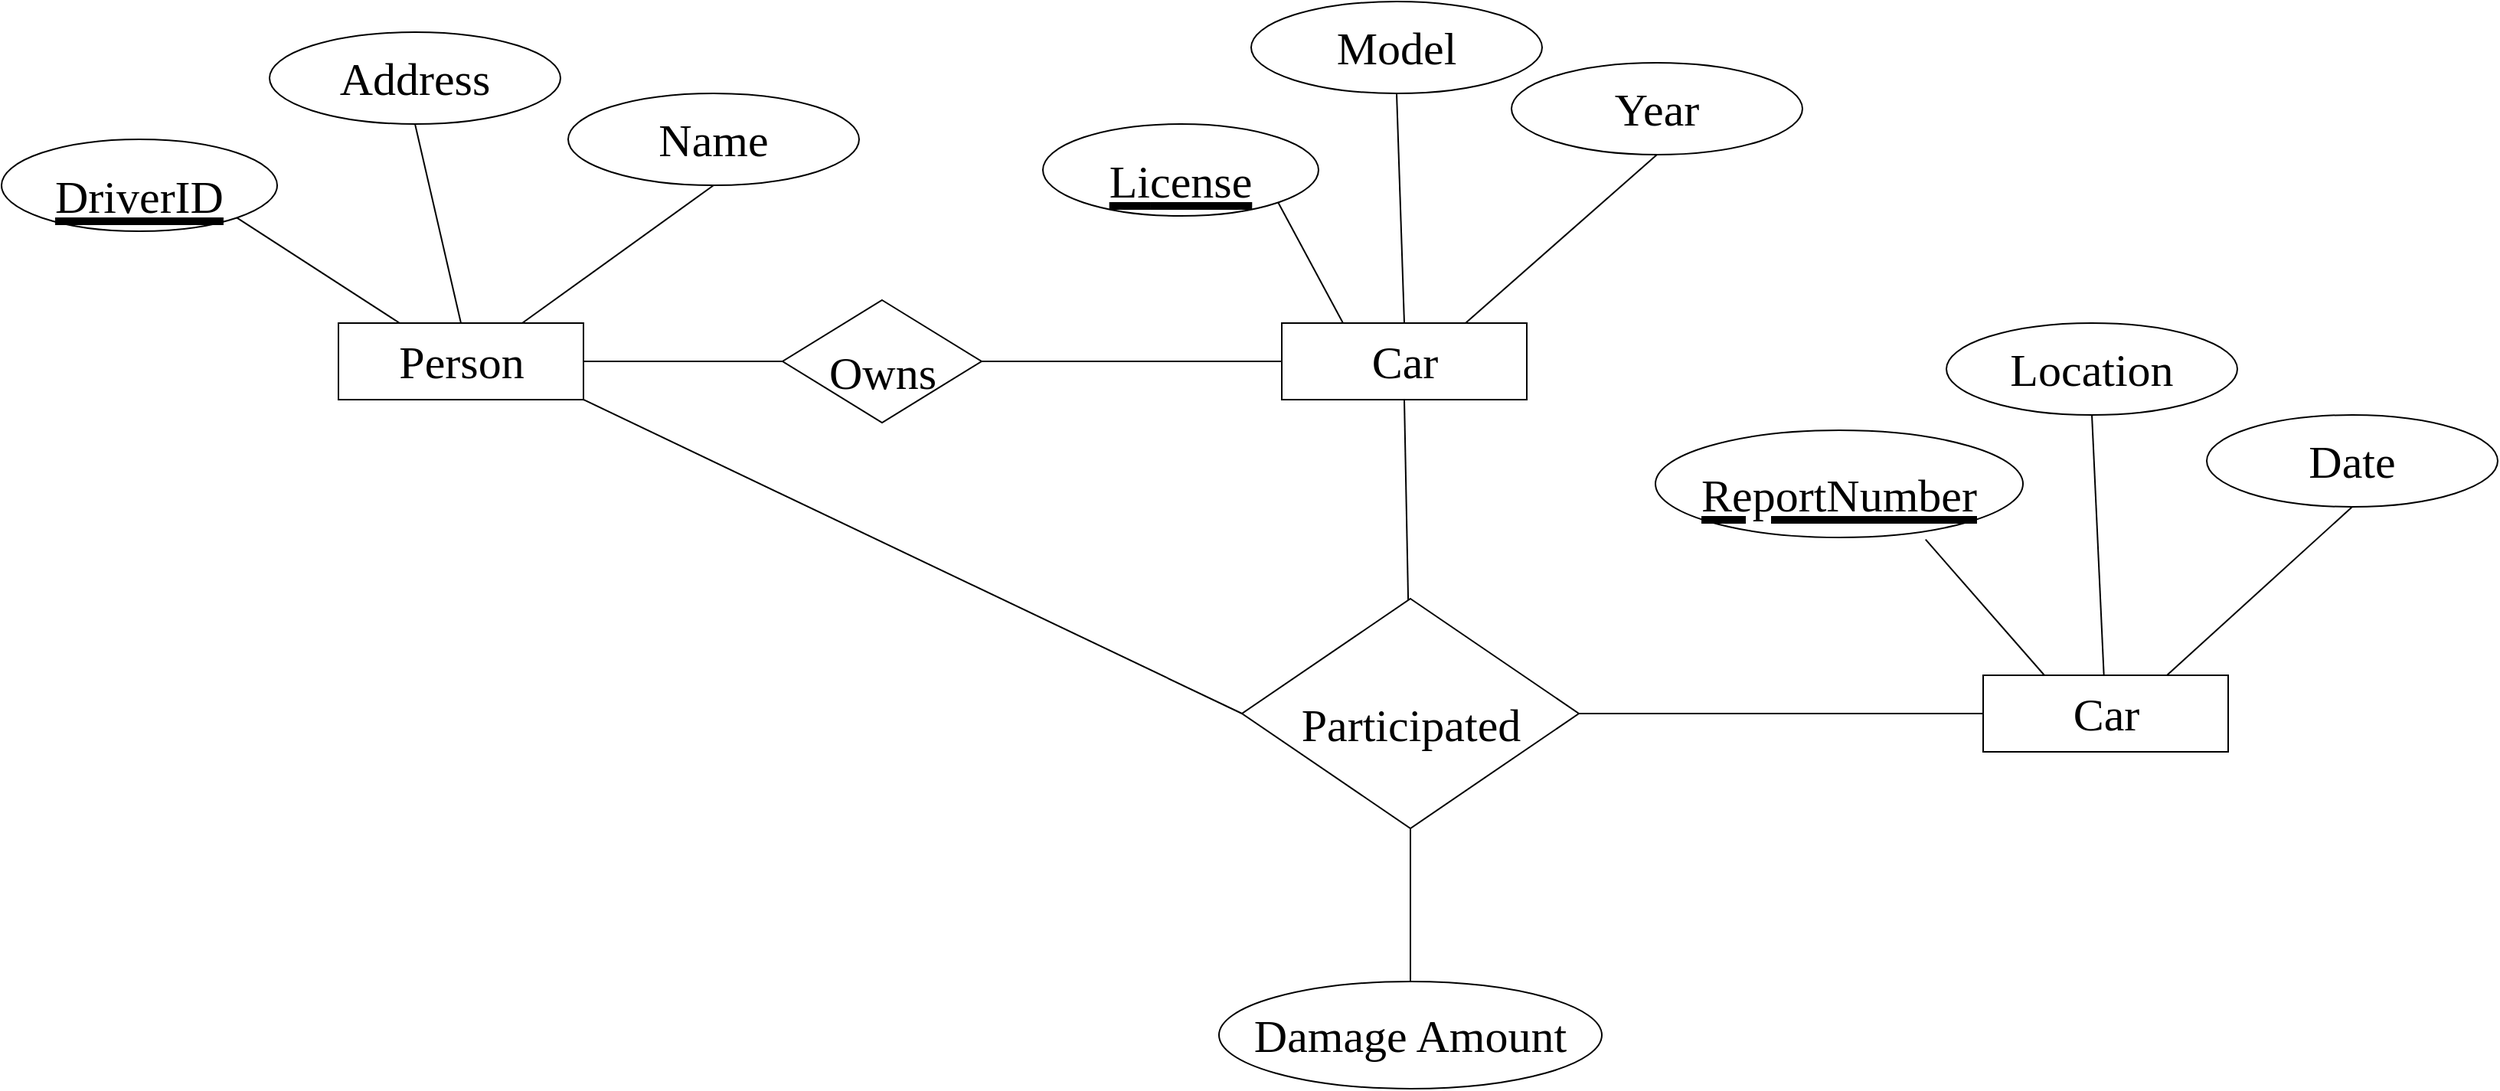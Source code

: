 <mxfile version="17.2.4" type="device"><diagram id="58KSQpv0QZYNyvcGMg0J" name="Page-1"><mxGraphModel dx="1902" dy="1800" grid="1" gridSize="10" guides="1" tooltips="1" connect="1" arrows="1" fold="1" page="1" pageScale="1" pageWidth="850" pageHeight="1100" math="0" shadow="0"><root><mxCell id="0"/><mxCell id="1" parent="0"/><mxCell id="99M6MkZ0TJsH0y3MeCdO-80" value="&lt;font style=&quot;font-size: 30px&quot;&gt;Owns&lt;/font&gt;" style="shape=rhombus;html=1;dashed=0;whitespace=wrap;perimeter=rhombusPerimeter;fontFamily=Times New Roman;fontSize=50;" vertex="1" parent="1"><mxGeometry x="570" y="345" width="130" height="80" as="geometry"/></mxCell><mxCell id="99M6MkZ0TJsH0y3MeCdO-81" value="&lt;font style=&quot;font-size: 30px&quot;&gt;DriverID&lt;/font&gt;" style="ellipse;whiteSpace=wrap;html=1;align=center;fontStyle=4;fontFamily=Times New Roman;fontSize=50;" vertex="1" parent="1"><mxGeometry x="60" y="240" width="180" height="60" as="geometry"/></mxCell><mxCell id="99M6MkZ0TJsH0y3MeCdO-82" value="Address" style="ellipse;whiteSpace=wrap;html=1;align=center;fontFamily=Times New Roman;fontSize=30;" vertex="1" parent="1"><mxGeometry x="235" y="170" width="190" height="60" as="geometry"/></mxCell><mxCell id="99M6MkZ0TJsH0y3MeCdO-83" value="Name" style="ellipse;whiteSpace=wrap;html=1;align=center;fontFamily=Times New Roman;fontSize=30;" vertex="1" parent="1"><mxGeometry x="430" y="210" width="190" height="60" as="geometry"/></mxCell><mxCell id="99M6MkZ0TJsH0y3MeCdO-84" value="Person" style="html=1;dashed=0;whitespace=wrap;fontFamily=Times New Roman;fontSize=30;" vertex="1" parent="1"><mxGeometry x="280" y="360" width="160" height="50" as="geometry"/></mxCell><mxCell id="99M6MkZ0TJsH0y3MeCdO-85" value="&lt;font style=&quot;font-size: 30px&quot;&gt;ReportNumber&lt;/font&gt;" style="ellipse;whiteSpace=wrap;html=1;align=center;fontStyle=4;fontFamily=Times New Roman;fontSize=50;" vertex="1" parent="1"><mxGeometry x="1140" y="430" width="240" height="70" as="geometry"/></mxCell><mxCell id="99M6MkZ0TJsH0y3MeCdO-86" value="Location" style="ellipse;whiteSpace=wrap;html=1;align=center;fontFamily=Times New Roman;fontSize=30;" vertex="1" parent="1"><mxGeometry x="1330" y="360" width="190" height="60" as="geometry"/></mxCell><mxCell id="99M6MkZ0TJsH0y3MeCdO-87" value="Date" style="ellipse;whiteSpace=wrap;html=1;align=center;fontFamily=Times New Roman;fontSize=30;" vertex="1" parent="1"><mxGeometry x="1500" y="420" width="190" height="60" as="geometry"/></mxCell><mxCell id="99M6MkZ0TJsH0y3MeCdO-88" value="Car" style="html=1;dashed=0;whitespace=wrap;fontFamily=Times New Roman;fontSize=30;" vertex="1" parent="1"><mxGeometry x="1354" y="590" width="160" height="50" as="geometry"/></mxCell><mxCell id="99M6MkZ0TJsH0y3MeCdO-89" value="&lt;font style=&quot;font-size: 30px&quot;&gt;Participated&lt;/font&gt;" style="shape=rhombus;html=1;dashed=0;whitespace=wrap;perimeter=rhombusPerimeter;fontFamily=Times New Roman;fontSize=50;" vertex="1" parent="1"><mxGeometry x="870" y="540" width="220" height="150" as="geometry"/></mxCell><mxCell id="99M6MkZ0TJsH0y3MeCdO-90" value="Damage Amount" style="ellipse;whiteSpace=wrap;html=1;align=center;fontFamily=Times New Roman;fontSize=30;" vertex="1" parent="1"><mxGeometry x="855" y="790" width="250" height="70" as="geometry"/></mxCell><mxCell id="99M6MkZ0TJsH0y3MeCdO-91" value="&lt;font style=&quot;font-size: 30px&quot;&gt;Li&lt;/font&gt;&lt;font style=&quot;font-size: 30px&quot;&gt;cense&lt;/font&gt;" style="ellipse;whiteSpace=wrap;html=1;align=center;fontStyle=4;fontFamily=Times New Roman;fontSize=50;" vertex="1" parent="1"><mxGeometry x="740" y="230" width="180" height="60" as="geometry"/></mxCell><mxCell id="99M6MkZ0TJsH0y3MeCdO-92" value="Model" style="ellipse;whiteSpace=wrap;html=1;align=center;fontFamily=Times New Roman;fontSize=30;" vertex="1" parent="1"><mxGeometry x="876" y="150" width="190" height="60" as="geometry"/></mxCell><mxCell id="99M6MkZ0TJsH0y3MeCdO-93" value="Year" style="ellipse;whiteSpace=wrap;html=1;align=center;fontFamily=Times New Roman;fontSize=30;" vertex="1" parent="1"><mxGeometry x="1046" y="190" width="190" height="60" as="geometry"/></mxCell><mxCell id="99M6MkZ0TJsH0y3MeCdO-94" value="Car" style="html=1;dashed=0;whitespace=wrap;fontFamily=Times New Roman;fontSize=30;" vertex="1" parent="1"><mxGeometry x="896" y="360" width="160" height="50" as="geometry"/></mxCell><mxCell id="99M6MkZ0TJsH0y3MeCdO-98" value="" style="endArrow=none;html=1;rounded=0;fontFamily=Times New Roman;fontSize=30;exitX=1;exitY=1;exitDx=0;exitDy=0;entryX=0.25;entryY=0;entryDx=0;entryDy=0;" edge="1" parent="1" source="99M6MkZ0TJsH0y3MeCdO-81" target="99M6MkZ0TJsH0y3MeCdO-84"><mxGeometry relative="1" as="geometry"><mxPoint x="630" y="490" as="sourcePoint"/><mxPoint x="790" y="490" as="targetPoint"/></mxGeometry></mxCell><mxCell id="99M6MkZ0TJsH0y3MeCdO-99" value="" style="endArrow=none;html=1;rounded=0;fontFamily=Times New Roman;fontSize=30;exitX=0.5;exitY=1;exitDx=0;exitDy=0;entryX=0.5;entryY=0;entryDx=0;entryDy=0;" edge="1" parent="1" source="99M6MkZ0TJsH0y3MeCdO-82" target="99M6MkZ0TJsH0y3MeCdO-84"><mxGeometry relative="1" as="geometry"><mxPoint x="630" y="490" as="sourcePoint"/><mxPoint x="790" y="490" as="targetPoint"/></mxGeometry></mxCell><mxCell id="99M6MkZ0TJsH0y3MeCdO-100" value="" style="endArrow=none;html=1;rounded=0;fontFamily=Times New Roman;fontSize=30;exitX=0.75;exitY=0;exitDx=0;exitDy=0;entryX=0.5;entryY=1;entryDx=0;entryDy=0;" edge="1" parent="1" source="99M6MkZ0TJsH0y3MeCdO-84" target="99M6MkZ0TJsH0y3MeCdO-83"><mxGeometry relative="1" as="geometry"><mxPoint x="630" y="490" as="sourcePoint"/><mxPoint x="790" y="490" as="targetPoint"/></mxGeometry></mxCell><mxCell id="99M6MkZ0TJsH0y3MeCdO-101" value="" style="endArrow=none;html=1;rounded=0;fontFamily=Times New Roman;fontSize=30;entryX=0.5;entryY=1;entryDx=0;entryDy=0;exitX=0.5;exitY=0;exitDx=0;exitDy=0;" edge="1" parent="1" source="99M6MkZ0TJsH0y3MeCdO-94" target="99M6MkZ0TJsH0y3MeCdO-92"><mxGeometry relative="1" as="geometry"><mxPoint x="630" y="490" as="sourcePoint"/><mxPoint x="790" y="490" as="targetPoint"/></mxGeometry></mxCell><mxCell id="99M6MkZ0TJsH0y3MeCdO-102" value="" style="endArrow=none;html=1;rounded=0;fontFamily=Times New Roman;fontSize=30;entryX=1;entryY=1;entryDx=0;entryDy=0;exitX=0.25;exitY=0;exitDx=0;exitDy=0;" edge="1" parent="1" source="99M6MkZ0TJsH0y3MeCdO-94" target="99M6MkZ0TJsH0y3MeCdO-91"><mxGeometry relative="1" as="geometry"><mxPoint x="630" y="490" as="sourcePoint"/><mxPoint x="790" y="490" as="targetPoint"/></mxGeometry></mxCell><mxCell id="99M6MkZ0TJsH0y3MeCdO-103" value="" style="endArrow=none;html=1;rounded=0;fontFamily=Times New Roman;fontSize=30;entryX=0.5;entryY=1;entryDx=0;entryDy=0;exitX=0.75;exitY=0;exitDx=0;exitDy=0;" edge="1" parent="1" source="99M6MkZ0TJsH0y3MeCdO-94" target="99M6MkZ0TJsH0y3MeCdO-93"><mxGeometry relative="1" as="geometry"><mxPoint x="630" y="490" as="sourcePoint"/><mxPoint x="790" y="490" as="targetPoint"/></mxGeometry></mxCell><mxCell id="99M6MkZ0TJsH0y3MeCdO-104" value="" style="endArrow=none;html=1;rounded=0;fontFamily=Times New Roman;fontSize=30;entryX=0.5;entryY=1;entryDx=0;entryDy=0;" edge="1" parent="1" source="99M6MkZ0TJsH0y3MeCdO-89" target="99M6MkZ0TJsH0y3MeCdO-94"><mxGeometry relative="1" as="geometry"><mxPoint x="630" y="540" as="sourcePoint"/><mxPoint x="790" y="540" as="targetPoint"/></mxGeometry></mxCell><mxCell id="99M6MkZ0TJsH0y3MeCdO-105" value="" style="endArrow=none;html=1;rounded=0;fontFamily=Times New Roman;fontSize=30;entryX=0.5;entryY=0;entryDx=0;entryDy=0;" edge="1" parent="1" source="99M6MkZ0TJsH0y3MeCdO-89" target="99M6MkZ0TJsH0y3MeCdO-90"><mxGeometry relative="1" as="geometry"><mxPoint x="630" y="540" as="sourcePoint"/><mxPoint x="790" y="540" as="targetPoint"/></mxGeometry></mxCell><mxCell id="99M6MkZ0TJsH0y3MeCdO-106" value="" style="endArrow=none;html=1;rounded=0;fontFamily=Times New Roman;fontSize=30;exitX=0.735;exitY=1.019;exitDx=0;exitDy=0;exitPerimeter=0;entryX=0.25;entryY=0;entryDx=0;entryDy=0;" edge="1" parent="1" source="99M6MkZ0TJsH0y3MeCdO-85" target="99M6MkZ0TJsH0y3MeCdO-88"><mxGeometry relative="1" as="geometry"><mxPoint x="1284" y="540" as="sourcePoint"/><mxPoint x="1444" y="540" as="targetPoint"/></mxGeometry></mxCell><mxCell id="99M6MkZ0TJsH0y3MeCdO-107" value="" style="endArrow=none;html=1;rounded=0;fontFamily=Times New Roman;fontSize=30;entryX=0.5;entryY=1;entryDx=0;entryDy=0;" edge="1" parent="1" source="99M6MkZ0TJsH0y3MeCdO-88" target="99M6MkZ0TJsH0y3MeCdO-86"><mxGeometry relative="1" as="geometry"><mxPoint x="1284" y="540" as="sourcePoint"/><mxPoint x="1444" y="540" as="targetPoint"/></mxGeometry></mxCell><mxCell id="99M6MkZ0TJsH0y3MeCdO-108" value="" style="endArrow=none;html=1;rounded=0;fontFamily=Times New Roman;fontSize=30;entryX=0.5;entryY=1;entryDx=0;entryDy=0;exitX=0.75;exitY=0;exitDx=0;exitDy=0;" edge="1" parent="1" source="99M6MkZ0TJsH0y3MeCdO-88" target="99M6MkZ0TJsH0y3MeCdO-87"><mxGeometry relative="1" as="geometry"><mxPoint x="1284" y="540" as="sourcePoint"/><mxPoint x="1444" y="540" as="targetPoint"/></mxGeometry></mxCell><mxCell id="99M6MkZ0TJsH0y3MeCdO-110" value="" style="endArrow=none;html=1;rounded=0;fontFamily=Times New Roman;fontSize=30;exitX=1;exitY=0.5;exitDx=0;exitDy=0;entryX=0;entryY=0.5;entryDx=0;entryDy=0;" edge="1" parent="1" source="99M6MkZ0TJsH0y3MeCdO-84" target="99M6MkZ0TJsH0y3MeCdO-80"><mxGeometry relative="1" as="geometry"><mxPoint x="570" y="540" as="sourcePoint"/><mxPoint x="730" y="540" as="targetPoint"/></mxGeometry></mxCell><mxCell id="99M6MkZ0TJsH0y3MeCdO-111" value="" style="endArrow=none;html=1;rounded=0;fontFamily=Times New Roman;fontSize=30;entryX=0;entryY=0.5;entryDx=0;entryDy=0;" edge="1" parent="1" source="99M6MkZ0TJsH0y3MeCdO-80" target="99M6MkZ0TJsH0y3MeCdO-94"><mxGeometry relative="1" as="geometry"><mxPoint x="570" y="540" as="sourcePoint"/><mxPoint x="730" y="540" as="targetPoint"/></mxGeometry></mxCell><mxCell id="99M6MkZ0TJsH0y3MeCdO-112" value="" style="endArrow=none;html=1;rounded=0;fontFamily=Times New Roman;fontSize=30;exitX=1;exitY=1;exitDx=0;exitDy=0;entryX=0;entryY=0.5;entryDx=0;entryDy=0;" edge="1" parent="1" source="99M6MkZ0TJsH0y3MeCdO-84" target="99M6MkZ0TJsH0y3MeCdO-89"><mxGeometry relative="1" as="geometry"><mxPoint x="570" y="540" as="sourcePoint"/><mxPoint x="730" y="540" as="targetPoint"/></mxGeometry></mxCell><mxCell id="99M6MkZ0TJsH0y3MeCdO-113" value="" style="endArrow=none;html=1;rounded=0;fontFamily=Times New Roman;fontSize=30;exitX=1;exitY=0.5;exitDx=0;exitDy=0;" edge="1" parent="1" source="99M6MkZ0TJsH0y3MeCdO-89" target="99M6MkZ0TJsH0y3MeCdO-88"><mxGeometry relative="1" as="geometry"><mxPoint x="1400" y="540" as="sourcePoint"/><mxPoint x="1560" y="540" as="targetPoint"/></mxGeometry></mxCell></root></mxGraphModel></diagram></mxfile>